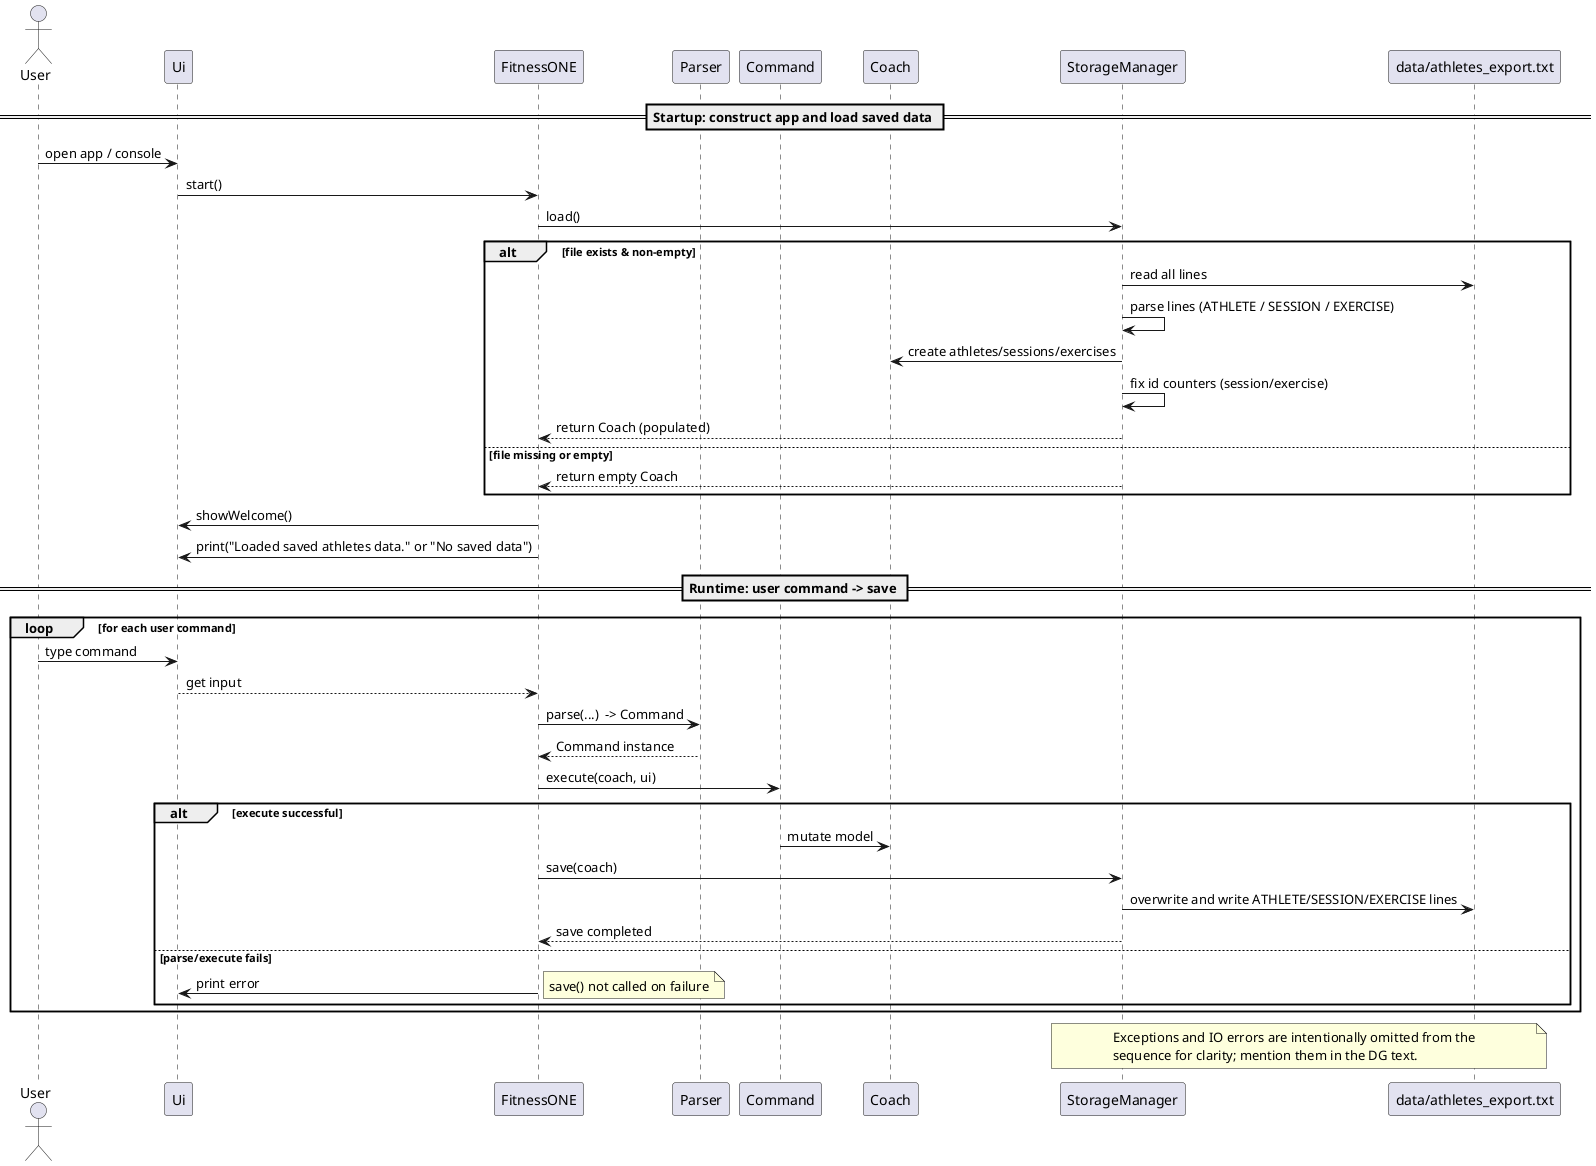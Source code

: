 @startuml
actor User
participant Ui
participant App as "FitnessONE"
participant Parser
participant Command
participant Coach
participant Storage as "StorageManager"
participant File as "data/athletes_export.txt"

== Startup: construct app and load saved data ==
User -> Ui : open app / console
Ui -> App : start()
App -> Storage : load()
alt file exists & non-empty
    Storage -> File : read all lines
    Storage -> Storage : parse lines (ATHLETE / SESSION / EXERCISE)
    Storage -> Coach : create athletes/sessions/exercises
    Storage -> Storage : fix id counters (session/exercise)
    Storage --> App : return Coach (populated)
else file missing or empty
    Storage --> App : return empty Coach
end
App -> Ui : showWelcome()
App -> Ui : print("Loaded saved athletes data." or "No saved data")

== Runtime: user command -> save ==
loop for each user command
    User -> Ui : type command
    Ui --> App : get input
    App -> Parser : parse(...)  -> Command
    Parser --> App : Command instance
    App -> Command : execute(coach, ui)
    alt execute successful
        Command -> Coach : mutate model
        App -> Storage : save(coach)
        Storage -> File : overwrite and write ATHLETE/SESSION/EXERCISE lines
        Storage --> App : save completed
    else parse/execute fails
        App -> Ui : print error
        note right: save() not called on failure
    end
end

note over Storage,File
  Exceptions and IO errors are intentionally omitted from the
  sequence for clarity; mention them in the DG text.
end note
@enduml
